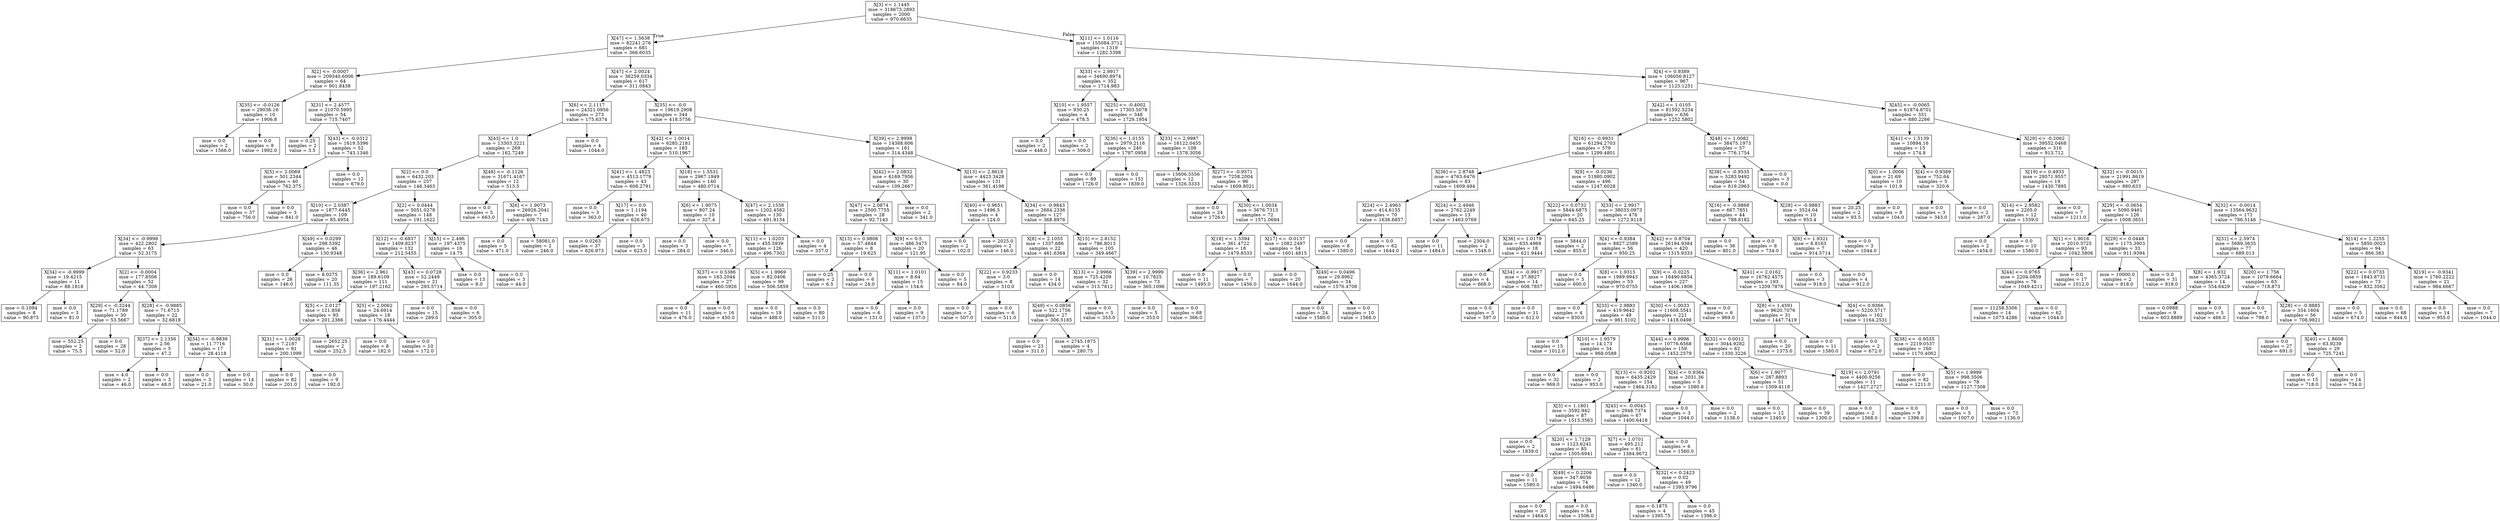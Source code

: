 digraph Tree {
node [shape=box] ;
0 [label="X[3] <= 1.1445\nmse = 318673.2893\nsamples = 2000\nvalue = 970.6635"] ;
1 [label="X[47] <= 1.5638\nmse = 82241.276\nsamples = 681\nvalue = 366.6035"] ;
0 -> 1 [labeldistance=2.5, labelangle=45, headlabel="True"] ;
2 [label="X[2] <= -0.0007\nmse = 209340.6006\nsamples = 64\nvalue = 901.8438"] ;
1 -> 2 ;
3 [label="X[35] <= -0.0126\nmse = 29036.16\nsamples = 10\nvalue = 1906.8"] ;
2 -> 3 ;
4 [label="mse = 0.0\nsamples = 2\nvalue = 1566.0"] ;
3 -> 4 ;
5 [label="mse = 0.0\nsamples = 8\nvalue = 1992.0"] ;
3 -> 5 ;
6 [label="X[31] <= 2.4577\nmse = 21070.5995\nsamples = 54\nvalue = 715.7407"] ;
2 -> 6 ;
7 [label="mse = 0.25\nsamples = 2\nvalue = 3.5"] ;
6 -> 7 ;
8 [label="X[43] <= -0.0312\nmse = 1619.5396\nsamples = 52\nvalue = 743.1346"] ;
6 -> 8 ;
9 [label="X[5] <= 2.0069\nmse = 501.2344\nsamples = 40\nvalue = 762.375"] ;
8 -> 9 ;
10 [label="mse = 0.0\nsamples = 37\nvalue = 756.0"] ;
9 -> 10 ;
11 [label="mse = 0.0\nsamples = 3\nvalue = 841.0"] ;
9 -> 11 ;
12 [label="mse = 0.0\nsamples = 12\nvalue = 679.0"] ;
8 -> 12 ;
13 [label="X[47] <= 2.0024\nmse = 36259.0334\nsamples = 617\nvalue = 311.0843"] ;
1 -> 13 ;
14 [label="X[6] <= 2.1117\nmse = 24321.0956\nsamples = 273\nvalue = 175.6374"] ;
13 -> 14 ;
15 [label="X[43] <= 1.0\nmse = 13303.3221\nsamples = 269\nvalue = 162.7249"] ;
14 -> 15 ;
16 [label="X[2] <= 0.0\nmse = 6432.203\nsamples = 257\nvalue = 146.3463"] ;
15 -> 16 ;
17 [label="X[10] <= 2.0387\nmse = 1877.6445\nsamples = 109\nvalue = 85.4954"] ;
16 -> 17 ;
18 [label="X[34] <= -0.9998\nmse = 422.2802\nsamples = 63\nvalue = 52.3175"] ;
17 -> 18 ;
19 [label="X[34] <= -0.9999\nmse = 19.4215\nsamples = 11\nvalue = 88.1818"] ;
18 -> 19 ;
20 [label="mse = 0.1094\nsamples = 8\nvalue = 90.875"] ;
19 -> 20 ;
21 [label="mse = 0.0\nsamples = 3\nvalue = 81.0"] ;
19 -> 21 ;
22 [label="X[2] <= -0.0004\nmse = 177.8506\nsamples = 52\nvalue = 44.7308"] ;
18 -> 22 ;
23 [label="X[29] <= -0.3244\nmse = 71.1789\nsamples = 30\nvalue = 53.5667"] ;
22 -> 23 ;
24 [label="mse = 552.25\nsamples = 2\nvalue = 75.5"] ;
23 -> 24 ;
25 [label="mse = 0.0\nsamples = 28\nvalue = 52.0"] ;
23 -> 25 ;
26 [label="X[28] <= -0.9885\nmse = 71.6715\nsamples = 22\nvalue = 32.6818"] ;
22 -> 26 ;
27 [label="X[37] <= 2.1356\nmse = 2.56\nsamples = 5\nvalue = 47.2"] ;
26 -> 27 ;
28 [label="mse = 4.0\nsamples = 2\nvalue = 46.0"] ;
27 -> 28 ;
29 [label="mse = 0.0\nsamples = 3\nvalue = 48.0"] ;
27 -> 29 ;
30 [label="X[34] <= -0.9839\nmse = 11.7716\nsamples = 17\nvalue = 28.4118"] ;
26 -> 30 ;
31 [label="mse = 0.0\nsamples = 3\nvalue = 21.0"] ;
30 -> 31 ;
32 [label="mse = 0.0\nsamples = 14\nvalue = 30.0"] ;
30 -> 32 ;
33 [label="X[49] <= 0.0299\nmse = 298.5392\nsamples = 46\nvalue = 130.9348"] ;
17 -> 33 ;
34 [label="mse = 0.0\nsamples = 26\nvalue = 146.0"] ;
33 -> 34 ;
35 [label="mse = 8.0275\nsamples = 20\nvalue = 111.35"] ;
33 -> 35 ;
36 [label="X[2] <= 0.0444\nmse = 5051.0278\nsamples = 148\nvalue = 191.1622"] ;
16 -> 36 ;
37 [label="X[12] <= -0.6837\nmse = 1409.8237\nsamples = 132\nvalue = 212.5455"] ;
36 -> 37 ;
38 [label="X[36] <= 2.961\nmse = 189.6109\nsamples = 111\nvalue = 197.2162"] ;
37 -> 38 ;
39 [label="X[5] <= 2.0127\nmse = 121.858\nsamples = 93\nvalue = 201.2366"] ;
38 -> 39 ;
40 [label="X[31] <= 1.0028\nmse = 7.2187\nsamples = 91\nvalue = 200.1099"] ;
39 -> 40 ;
41 [label="mse = 0.0\nsamples = 82\nvalue = 201.0"] ;
40 -> 41 ;
42 [label="mse = 0.0\nsamples = 9\nvalue = 192.0"] ;
40 -> 42 ;
43 [label="mse = 2652.25\nsamples = 2\nvalue = 252.5"] ;
39 -> 43 ;
44 [label="X[5] <= 2.0062\nmse = 24.6914\nsamples = 18\nvalue = 176.4444"] ;
38 -> 44 ;
45 [label="mse = 0.0\nsamples = 8\nvalue = 182.0"] ;
44 -> 45 ;
46 [label="mse = 0.0\nsamples = 10\nvalue = 172.0"] ;
44 -> 46 ;
47 [label="X[43] <= 0.0728\nmse = 52.2449\nsamples = 21\nvalue = 293.5714"] ;
37 -> 47 ;
48 [label="mse = 0.0\nsamples = 15\nvalue = 289.0"] ;
47 -> 48 ;
49 [label="mse = 0.0\nsamples = 6\nvalue = 305.0"] ;
47 -> 49 ;
50 [label="X[15] <= 2.496\nmse = 197.4375\nsamples = 16\nvalue = 14.75"] ;
36 -> 50 ;
51 [label="mse = 0.0\nsamples = 13\nvalue = 8.0"] ;
50 -> 51 ;
52 [label="mse = 0.0\nsamples = 3\nvalue = 44.0"] ;
50 -> 52 ;
53 [label="X[48] <= -0.1126\nmse = 31671.4167\nsamples = 12\nvalue = 513.5"] ;
15 -> 53 ;
54 [label="mse = 0.0\nsamples = 5\nvalue = 663.0"] ;
53 -> 54 ;
55 [label="X[6] <= 1.9073\nmse = 26926.2041\nsamples = 7\nvalue = 406.7143"] ;
53 -> 55 ;
56 [label="mse = 0.0\nsamples = 5\nvalue = 471.0"] ;
55 -> 56 ;
57 [label="mse = 58081.0\nsamples = 2\nvalue = 246.0"] ;
55 -> 57 ;
58 [label="mse = 0.0\nsamples = 4\nvalue = 1044.0"] ;
14 -> 58 ;
59 [label="X[35] <= -0.0\nmse = 19619.2908\nsamples = 344\nvalue = 418.5756"] ;
13 -> 59 ;
60 [label="X[42] <= 1.0014\nmse = 6285.2181\nsamples = 183\nvalue = 510.1967"] ;
59 -> 60 ;
61 [label="X[41] <= 1.4823\nmse = 4513.1779\nsamples = 43\nvalue = 608.2791"] ;
60 -> 61 ;
62 [label="mse = 0.0\nsamples = 3\nvalue = 363.0"] ;
61 -> 62 ;
63 [label="X[17] <= 0.0\nmse = 1.1194\nsamples = 40\nvalue = 626.675"] ;
61 -> 63 ;
64 [label="mse = 0.0263\nsamples = 37\nvalue = 626.973"] ;
63 -> 64 ;
65 [label="mse = 0.0\nsamples = 3\nvalue = 623.0"] ;
63 -> 65 ;
66 [label="X[18] <= 1.5531\nmse = 2967.1949\nsamples = 140\nvalue = 480.0714"] ;
60 -> 66 ;
67 [label="X[6] <= 1.9075\nmse = 807.24\nsamples = 10\nvalue = 327.4"] ;
66 -> 67 ;
68 [label="mse = 0.0\nsamples = 3\nvalue = 284.0"] ;
67 -> 68 ;
69 [label="mse = 0.0\nsamples = 7\nvalue = 346.0"] ;
67 -> 69 ;
70 [label="X[47] <= 2.1558\nmse = 1202.4582\nsamples = 130\nvalue = 491.8154"] ;
66 -> 70 ;
71 [label="X[11] <= 1.0203\nmse = 455.5939\nsamples = 126\nvalue = 496.7302"] ;
70 -> 71 ;
72 [label="X[37] <= 0.5386\nmse = 163.2044\nsamples = 27\nvalue = 460.5926"] ;
71 -> 72 ;
73 [label="mse = 0.0\nsamples = 11\nvalue = 476.0"] ;
72 -> 73 ;
74 [label="mse = 0.0\nsamples = 16\nvalue = 450.0"] ;
72 -> 74 ;
75 [label="X[5] <= 1.9969\nmse = 82.0406\nsamples = 99\nvalue = 506.5859"] ;
71 -> 75 ;
76 [label="mse = 0.0\nsamples = 19\nvalue = 488.0"] ;
75 -> 76 ;
77 [label="mse = 0.0\nsamples = 80\nvalue = 511.0"] ;
75 -> 77 ;
78 [label="mse = 0.0\nsamples = 4\nvalue = 337.0"] ;
70 -> 78 ;
79 [label="X[39] <= 2.9998\nmse = 14388.606\nsamples = 161\nvalue = 314.4348"] ;
59 -> 79 ;
80 [label="X[42] <= 2.0832\nmse = 6169.7956\nsamples = 30\nvalue = 109.2667"] ;
79 -> 80 ;
81 [label="X[47] <= 2.0874\nmse = 2500.7755\nsamples = 28\nvalue = 92.7143"] ;
80 -> 81 ;
82 [label="X[13] <= 0.9806\nmse = 57.4844\nsamples = 8\nvalue = 19.625"] ;
81 -> 82 ;
83 [label="mse = 0.25\nsamples = 2\nvalue = 6.5"] ;
82 -> 83 ;
84 [label="mse = 0.0\nsamples = 6\nvalue = 24.0"] ;
82 -> 84 ;
85 [label="X[9] <= 0.5\nmse = 486.5475\nsamples = 20\nvalue = 121.95"] ;
81 -> 85 ;
86 [label="X[11] <= 1.0101\nmse = 8.64\nsamples = 15\nvalue = 134.6"] ;
85 -> 86 ;
87 [label="mse = 0.0\nsamples = 6\nvalue = 131.0"] ;
86 -> 87 ;
88 [label="mse = 0.0\nsamples = 9\nvalue = 137.0"] ;
86 -> 88 ;
89 [label="mse = 0.0\nsamples = 5\nvalue = 84.0"] ;
85 -> 89 ;
90 [label="mse = 0.0\nsamples = 2\nvalue = 341.0"] ;
80 -> 90 ;
91 [label="X[13] <= 2.8618\nmse = 4423.3428\nsamples = 131\nvalue = 361.4198"] ;
79 -> 91 ;
92 [label="X[40] <= 0.9651\nmse = 1496.5\nsamples = 4\nvalue = 124.0"] ;
91 -> 92 ;
93 [label="mse = 0.0\nsamples = 2\nvalue = 102.0"] ;
92 -> 93 ;
94 [label="mse = 2025.0\nsamples = 2\nvalue = 146.0"] ;
92 -> 94 ;
95 [label="X[34] <= -0.9843\nmse = 2684.2336\nsamples = 127\nvalue = 368.8976"] ;
91 -> 95 ;
96 [label="X[8] <= 2.1055\nmse = 1337.686\nsamples = 22\nvalue = 461.6364"] ;
95 -> 96 ;
97 [label="X[22] <= 0.9233\nmse = 3.0\nsamples = 8\nvalue = 510.0"] ;
96 -> 97 ;
98 [label="mse = 0.0\nsamples = 2\nvalue = 507.0"] ;
97 -> 98 ;
99 [label="mse = 0.0\nsamples = 6\nvalue = 511.0"] ;
97 -> 99 ;
100 [label="mse = 0.0\nsamples = 14\nvalue = 434.0"] ;
96 -> 100 ;
101 [label="X[15] <= 2.8152\nmse = 786.8013\nsamples = 105\nvalue = 349.4667"] ;
95 -> 101 ;
102 [label="X[13] <= 2.9966\nmse = 725.4209\nsamples = 32\nvalue = 313.7812"] ;
101 -> 102 ;
103 [label="X[49] <= 0.0856\nmse = 522.1756\nsamples = 27\nvalue = 306.5185"] ;
102 -> 103 ;
104 [label="mse = 0.0\nsamples = 23\nvalue = 311.0"] ;
103 -> 104 ;
105 [label="mse = 2745.1875\nsamples = 4\nvalue = 280.75"] ;
103 -> 105 ;
106 [label="mse = 0.0\nsamples = 5\nvalue = 353.0"] ;
102 -> 106 ;
107 [label="X[39] <= 2.9999\nmse = 10.7825\nsamples = 73\nvalue = 365.1096"] ;
101 -> 107 ;
108 [label="mse = 0.0\nsamples = 5\nvalue = 353.0"] ;
107 -> 108 ;
109 [label="mse = 0.0\nsamples = 68\nvalue = 366.0"] ;
107 -> 109 ;
110 [label="X[11] <= 1.0116\nmse = 155084.3712\nsamples = 1319\nvalue = 1282.5398"] ;
0 -> 110 [labeldistance=2.5, labelangle=-45, headlabel="False"] ;
111 [label="X[33] <= 2.9917\nmse = 34690.8974\nsamples = 352\nvalue = 1714.983"] ;
110 -> 111 ;
112 [label="X[10] <= 1.9557\nmse = 930.25\nsamples = 4\nvalue = 478.5"] ;
111 -> 112 ;
113 [label="mse = 0.0\nsamples = 2\nvalue = 448.0"] ;
112 -> 113 ;
114 [label="mse = 0.0\nsamples = 2\nvalue = 509.0"] ;
112 -> 114 ;
115 [label="X[25] <= -0.4002\nmse = 17303.5078\nsamples = 348\nvalue = 1729.1954"] ;
111 -> 115 ;
116 [label="X[36] <= 1.0155\nmse = 2979.2116\nsamples = 240\nvalue = 1797.0958"] ;
115 -> 116 ;
117 [label="mse = 0.0\nsamples = 89\nvalue = 1726.0"] ;
116 -> 117 ;
118 [label="mse = 0.0\nsamples = 151\nvalue = 1839.0"] ;
116 -> 118 ;
119 [label="X[33] <= 2.9987\nmse = 16122.0455\nsamples = 108\nvalue = 1578.3056"] ;
115 -> 119 ;
120 [label="mse = 15606.5556\nsamples = 12\nvalue = 1326.3333"] ;
119 -> 120 ;
121 [label="X[27] <= -0.9571\nmse = 7258.2004\nsamples = 96\nvalue = 1609.8021"] ;
119 -> 121 ;
122 [label="mse = 0.0\nsamples = 24\nvalue = 1726.0"] ;
121 -> 122 ;
123 [label="X[30] <= 1.0034\nmse = 3676.7313\nsamples = 72\nvalue = 1571.0694"] ;
121 -> 123 ;
124 [label="X[18] <= 1.5394\nmse = 361.4722\nsamples = 18\nvalue = 1479.8333"] ;
123 -> 124 ;
125 [label="mse = 0.0\nsamples = 11\nvalue = 1495.0"] ;
124 -> 125 ;
126 [label="mse = 0.0\nsamples = 7\nvalue = 1456.0"] ;
124 -> 126 ;
127 [label="X[17] <= -0.0137\nmse = 1082.2497\nsamples = 54\nvalue = 1601.4815"] ;
123 -> 127 ;
128 [label="mse = 0.0\nsamples = 20\nvalue = 1644.0"] ;
127 -> 128 ;
129 [label="X[49] <= 0.0496\nmse = 29.8962\nsamples = 34\nvalue = 1576.4706"] ;
127 -> 129 ;
130 [label="mse = 0.0\nsamples = 24\nvalue = 1580.0"] ;
129 -> 130 ;
131 [label="mse = 0.0\nsamples = 10\nvalue = 1568.0"] ;
129 -> 131 ;
132 [label="X[4] <= 0.9389\nmse = 106056.8127\nsamples = 967\nvalue = 1125.1251"] ;
110 -> 132 ;
133 [label="X[42] <= 1.0105\nmse = 81592.5234\nsamples = 636\nvalue = 1252.5802"] ;
132 -> 133 ;
134 [label="X[16] <= -0.9931\nmse = 61294.2703\nsamples = 579\nvalue = 1299.4801"] ;
133 -> 134 ;
135 [label="X[36] <= 2.8748\nmse = 4763.6476\nsamples = 83\nvalue = 1609.494"] ;
134 -> 135 ;
136 [label="X[24] <= 2.4963\nmse = 414.6155\nsamples = 70\nvalue = 1636.6857"] ;
135 -> 136 ;
137 [label="mse = 0.0\nsamples = 8\nvalue = 1580.0"] ;
136 -> 137 ;
138 [label="mse = 0.0\nsamples = 62\nvalue = 1644.0"] ;
136 -> 138 ;
139 [label="X[24] <= 2.4946\nmse = 2762.2249\nsamples = 13\nvalue = 1463.0769"] ;
135 -> 139 ;
140 [label="mse = 0.0\nsamples = 11\nvalue = 1484.0"] ;
139 -> 140 ;
141 [label="mse = 2304.0\nsamples = 2\nvalue = 1348.0"] ;
139 -> 141 ;
142 [label="X[9] <= -0.0236\nmse = 51980.0902\nsamples = 496\nvalue = 1247.6028"] ;
134 -> 142 ;
143 [label="X[22] <= 0.0732\nmse = 5844.6875\nsamples = 20\nvalue = 645.25"] ;
142 -> 143 ;
144 [label="X[36] <= 1.0179\nmse = 635.4969\nsamples = 18\nvalue = 621.9444"] ;
143 -> 144 ;
145 [label="mse = 0.0\nsamples = 4\nvalue = 668.0"] ;
144 -> 145 ;
146 [label="X[34] <= -0.9917\nmse = 37.8827\nsamples = 14\nvalue = 608.7857"] ;
144 -> 146 ;
147 [label="mse = 0.0\nsamples = 3\nvalue = 597.0"] ;
146 -> 147 ;
148 [label="mse = 0.0\nsamples = 11\nvalue = 612.0"] ;
146 -> 148 ;
149 [label="mse = 3844.0\nsamples = 2\nvalue = 855.0"] ;
143 -> 149 ;
150 [label="X[33] <= 2.9917\nmse = 38033.0973\nsamples = 476\nvalue = 1272.9118"] ;
142 -> 150 ;
151 [label="X[4] <= 0.9384\nmse = 8827.2589\nsamples = 56\nvalue = 950.25"] ;
150 -> 151 ;
152 [label="mse = 0.0\nsamples = 3\nvalue = 600.0"] ;
151 -> 152 ;
153 [label="X[8] <= 1.9315\nmse = 1989.9943\nsamples = 53\nvalue = 970.0755"] ;
151 -> 153 ;
154 [label="mse = 0.0\nsamples = 4\nvalue = 830.0"] ;
153 -> 154 ;
155 [label="X[33] <= 2.9883\nmse = 419.9642\nsamples = 49\nvalue = 981.5102"] ;
153 -> 155 ;
156 [label="mse = 0.0\nsamples = 15\nvalue = 1012.0"] ;
155 -> 156 ;
157 [label="X[10] <= 1.9579\nmse = 14.173\nsamples = 34\nvalue = 968.0588"] ;
155 -> 157 ;
158 [label="mse = 0.0\nsamples = 32\nvalue = 969.0"] ;
157 -> 158 ;
159 [label="mse = 0.0\nsamples = 2\nvalue = 953.0"] ;
157 -> 159 ;
160 [label="X[42] <= 0.8704\nmse = 26194.9384\nsamples = 420\nvalue = 1315.9333"] ;
150 -> 160 ;
161 [label="X[9] <= -0.0225\nmse = 16490.6854\nsamples = 227\nvalue = 1406.1806"] ;
160 -> 161 ;
162 [label="X[30] <= 1.0033\nmse = 11608.5541\nsamples = 221\nvalue = 1418.0498"] ;
161 -> 162 ;
163 [label="X[44] <= 0.9996\nmse = 10776.6568\nsamples = 159\nvalue = 1452.2579"] ;
162 -> 163 ;
164 [label="X[13] <= -0.9202\nmse = 6435.2429\nsamples = 154\nvalue = 1464.3182"] ;
163 -> 164 ;
165 [label="X[3] <= 1.1801\nmse = 3592.942\nsamples = 87\nvalue = 1513.3563"] ;
164 -> 165 ;
166 [label="mse = 0.0\nsamples = 2\nvalue = 1839.0"] ;
165 -> 166 ;
167 [label="X[20] <= 1.7129\nmse = 1123.6241\nsamples = 85\nvalue = 1505.6941"] ;
165 -> 167 ;
168 [label="mse = 0.0\nsamples = 11\nvalue = 1580.0"] ;
167 -> 168 ;
169 [label="X[49] <= 0.2206\nmse = 347.9036\nsamples = 74\nvalue = 1494.6486"] ;
167 -> 169 ;
170 [label="mse = 0.0\nsamples = 20\nvalue = 1464.0"] ;
169 -> 170 ;
171 [label="mse = 0.0\nsamples = 54\nvalue = 1506.0"] ;
169 -> 171 ;
172 [label="X[45] <= -0.0043\nmse = 2948.7374\nsamples = 67\nvalue = 1400.6418"] ;
164 -> 172 ;
173 [label="X[7] <= 1.0701\nmse = 495.212\nsamples = 61\nvalue = 1384.9672"] ;
172 -> 173 ;
174 [label="mse = 0.0\nsamples = 12\nvalue = 1340.0"] ;
173 -> 174 ;
175 [label="X[32] <= 0.2423\nmse = 0.02\nsamples = 49\nvalue = 1395.9796"] ;
173 -> 175 ;
176 [label="mse = 0.1875\nsamples = 4\nvalue = 1395.75"] ;
175 -> 176 ;
177 [label="mse = 0.0\nsamples = 45\nvalue = 1396.0"] ;
175 -> 177 ;
178 [label="mse = 0.0\nsamples = 6\nvalue = 1560.0"] ;
172 -> 178 ;
179 [label="X[4] <= 0.9364\nmse = 2031.36\nsamples = 5\nvalue = 1080.8"] ;
163 -> 179 ;
180 [label="mse = 0.0\nsamples = 3\nvalue = 1044.0"] ;
179 -> 180 ;
181 [label="mse = 0.0\nsamples = 2\nvalue = 1136.0"] ;
179 -> 181 ;
182 [label="X[32] <= 0.0012\nmse = 3044.9282\nsamples = 62\nvalue = 1330.3226"] ;
162 -> 182 ;
183 [label="X[6] <= 1.9077\nmse = 287.8893\nsamples = 51\nvalue = 1309.4118"] ;
182 -> 183 ;
184 [label="mse = 0.0\nsamples = 12\nvalue = 1340.0"] ;
183 -> 184 ;
185 [label="mse = 0.0\nsamples = 39\nvalue = 1300.0"] ;
183 -> 185 ;
186 [label="X[19] <= 2.0791\nmse = 4400.9256\nsamples = 11\nvalue = 1427.2727"] ;
182 -> 186 ;
187 [label="mse = 0.0\nsamples = 2\nvalue = 1568.0"] ;
186 -> 187 ;
188 [label="mse = 0.0\nsamples = 9\nvalue = 1396.0"] ;
186 -> 188 ;
189 [label="mse = 0.0\nsamples = 6\nvalue = 969.0"] ;
161 -> 189 ;
190 [label="X[41] <= 2.0162\nmse = 16762.4575\nsamples = 193\nvalue = 1209.7876"] ;
160 -> 190 ;
191 [label="X[8] <= 1.4591\nmse = 9620.7076\nsamples = 31\nvalue = 1447.7419"] ;
190 -> 191 ;
192 [label="mse = 0.0\nsamples = 20\nvalue = 1375.0"] ;
191 -> 192 ;
193 [label="mse = 0.0\nsamples = 11\nvalue = 1580.0"] ;
191 -> 193 ;
194 [label="X[4] <= 0.9366\nmse = 5220.5717\nsamples = 162\nvalue = 1164.2531"] ;
190 -> 194 ;
195 [label="mse = 0.0\nsamples = 2\nvalue = 672.0"] ;
194 -> 195 ;
196 [label="X[38] <= -0.9535\nmse = 2219.0537\nsamples = 160\nvalue = 1170.4062"] ;
194 -> 196 ;
197 [label="mse = 0.0\nsamples = 82\nvalue = 1211.0"] ;
196 -> 197 ;
198 [label="X[5] <= 1.9999\nmse = 998.3506\nsamples = 78\nvalue = 1127.7308"] ;
196 -> 198 ;
199 [label="mse = 0.0\nsamples = 5\nvalue = 1007.0"] ;
198 -> 199 ;
200 [label="mse = 0.0\nsamples = 73\nvalue = 1136.0"] ;
198 -> 200 ;
201 [label="X[48] <= 1.0082\nmse = 38475.1973\nsamples = 57\nvalue = 776.1754"] ;
133 -> 201 ;
202 [label="X[38] <= -0.9535\nmse = 5283.9492\nsamples = 54\nvalue = 819.2963"] ;
201 -> 202 ;
203 [label="X[16] <= -0.9868\nmse = 667.7851\nsamples = 44\nvalue = 788.8182"] ;
202 -> 203 ;
204 [label="mse = 0.0\nsamples = 36\nvalue = 801.0"] ;
203 -> 204 ;
205 [label="mse = 0.0\nsamples = 8\nvalue = 734.0"] ;
203 -> 205 ;
206 [label="X[28] <= -0.9883\nmse = 3524.04\nsamples = 10\nvalue = 953.4"] ;
202 -> 206 ;
207 [label="X[8] <= 1.9321\nmse = 8.8163\nsamples = 7\nvalue = 914.5714"] ;
206 -> 207 ;
208 [label="mse = 0.0\nsamples = 3\nvalue = 918.0"] ;
207 -> 208 ;
209 [label="mse = 0.0\nsamples = 4\nvalue = 912.0"] ;
207 -> 209 ;
210 [label="mse = 0.0\nsamples = 3\nvalue = 1044.0"] ;
206 -> 210 ;
211 [label="mse = 0.0\nsamples = 3\nvalue = 0.0"] ;
201 -> 211 ;
212 [label="X[45] <= -0.0065\nmse = 61874.8701\nsamples = 331\nvalue = 880.2266"] ;
132 -> 212 ;
213 [label="X[41] <= 1.5139\nmse = 10894.16\nsamples = 15\nvalue = 174.8"] ;
212 -> 213 ;
214 [label="X[0] <= 1.0006\nmse = 21.69\nsamples = 10\nvalue = 101.9"] ;
213 -> 214 ;
215 [label="mse = 20.25\nsamples = 2\nvalue = 93.5"] ;
214 -> 215 ;
216 [label="mse = 0.0\nsamples = 8\nvalue = 104.0"] ;
214 -> 216 ;
217 [label="X[4] <= 0.9389\nmse = 752.64\nsamples = 5\nvalue = 320.6"] ;
213 -> 217 ;
218 [label="mse = 0.0\nsamples = 3\nvalue = 343.0"] ;
217 -> 218 ;
219 [label="mse = 0.0\nsamples = 2\nvalue = 287.0"] ;
217 -> 219 ;
220 [label="X[29] <= -0.2062\nmse = 39552.0468\nsamples = 316\nvalue = 913.712"] ;
212 -> 220 ;
221 [label="X[19] <= 0.4933\nmse = 29571.9557\nsamples = 19\nvalue = 1430.7895"] ;
220 -> 221 ;
222 [label="X[14] <= 2.9582\nmse = 2205.0\nsamples = 12\nvalue = 1559.0"] ;
221 -> 222 ;
223 [label="mse = 0.0\nsamples = 2\nvalue = 1454.0"] ;
222 -> 223 ;
224 [label="mse = 0.0\nsamples = 10\nvalue = 1580.0"] ;
222 -> 224 ;
225 [label="mse = 0.0\nsamples = 7\nvalue = 1211.0"] ;
221 -> 225 ;
226 [label="X[32] <= -0.0015\nmse = 21991.8619\nsamples = 297\nvalue = 880.633"] ;
220 -> 226 ;
227 [label="X[29] <= -0.0654\nmse = 5090.9461\nsamples = 126\nvalue = 1008.3651"] ;
226 -> 227 ;
228 [label="X[1] <= 1.9016\nmse = 2010.3725\nsamples = 93\nvalue = 1042.5806"] ;
227 -> 228 ;
229 [label="X[44] <= 0.9765\nmse = 2204.0859\nsamples = 76\nvalue = 1049.4211"] ;
228 -> 229 ;
230 [label="mse = 11258.5306\nsamples = 14\nvalue = 1073.4286"] ;
229 -> 230 ;
231 [label="mse = 0.0\nsamples = 62\nvalue = 1044.0"] ;
229 -> 231 ;
232 [label="mse = 0.0\nsamples = 17\nvalue = 1012.0"] ;
228 -> 232 ;
233 [label="X[29] <= 0.0448\nmse = 1175.3903\nsamples = 33\nvalue = 911.9394"] ;
227 -> 233 ;
234 [label="mse = 10000.0\nsamples = 2\nvalue = 818.0"] ;
233 -> 234 ;
235 [label="mse = 0.0\nsamples = 31\nvalue = 918.0"] ;
233 -> 235 ;
236 [label="X[32] <= -0.0014\nmse = 13564.9632\nsamples = 171\nvalue = 786.5146"] ;
226 -> 236 ;
237 [label="X[31] <= 2.5974\nmse = 5689.3635\nsamples = 77\nvalue = 689.013"] ;
236 -> 237 ;
238 [label="X[8] <= 1.932\nmse = 4365.3724\nsamples = 14\nvalue = 554.6429"] ;
237 -> 238 ;
239 [label="mse = 0.0988\nsamples = 9\nvalue = 603.8889"] ;
238 -> 239 ;
240 [label="mse = 0.0\nsamples = 5\nvalue = 466.0"] ;
238 -> 240 ;
241 [label="X[20] <= 1.756\nmse = 1079.6664\nsamples = 63\nvalue = 718.873"] ;
237 -> 241 ;
242 [label="mse = 0.0\nsamples = 7\nvalue = 798.0"] ;
241 -> 242 ;
243 [label="X[28] <= -0.9885\nmse = 334.1604\nsamples = 56\nvalue = 708.9821"] ;
241 -> 243 ;
244 [label="mse = 0.0\nsamples = 27\nvalue = 691.0"] ;
243 -> 244 ;
245 [label="X[40] <= 1.8608\nmse = 63.9239\nsamples = 29\nvalue = 725.7241"] ;
243 -> 245 ;
246 [label="mse = 0.0\nsamples = 15\nvalue = 718.0"] ;
245 -> 246 ;
247 [label="mse = 0.0\nsamples = 14\nvalue = 734.0"] ;
245 -> 247 ;
248 [label="X[14] <= 1.2255\nmse = 5850.0023\nsamples = 94\nvalue = 866.383"] ;
236 -> 248 ;
249 [label="X[22] <= 0.0733\nmse = 1843.8731\nsamples = 73\nvalue = 832.3562"] ;
248 -> 249 ;
250 [label="mse = 0.0\nsamples = 5\nvalue = 674.0"] ;
249 -> 250 ;
251 [label="mse = 0.0\nsamples = 68\nvalue = 844.0"] ;
249 -> 251 ;
252 [label="X[19] <= -0.9341\nmse = 1760.2222\nsamples = 21\nvalue = 984.6667"] ;
248 -> 252 ;
253 [label="mse = 0.0\nsamples = 14\nvalue = 955.0"] ;
252 -> 253 ;
254 [label="mse = 0.0\nsamples = 7\nvalue = 1044.0"] ;
252 -> 254 ;
}